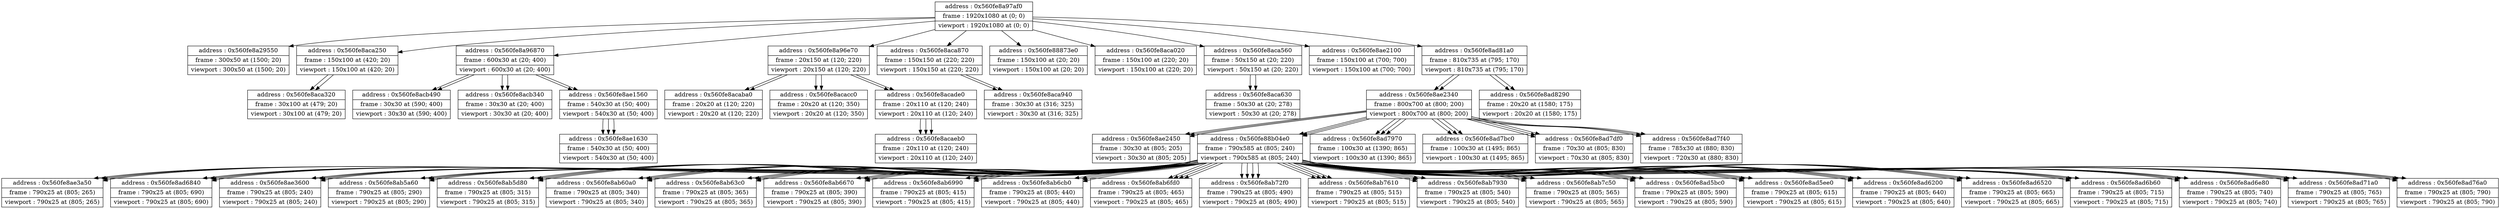 digraph {
	node [shape=record]
	node0x560fe8ae3a50 [label = "{address : 0x560fe8ae3a50 |frame : 790x25 at (805; 265) |viewport : 790x25 at (805; 265)}"];

	node0x560fe8ae2450 [label = "{address : 0x560fe8ae2450 |frame : 30x30 at (805; 205) |viewport : 30x30 at (805; 205)}"];

	node0x560fe8ad6840 [label = "{address : 0x560fe8ad6840 |frame : 790x25 at (805; 690) |viewport : 790x25 at (805; 690)}"];

	node0x560fe8a29550 [label = "{address : 0x560fe8a29550 |frame : 300x50 at (1500; 20) |viewport : 300x50 at (1500; 20)}"];

	node0x560fe8aca250 [label = "{address : 0x560fe8aca250 |frame : 150x100 at (420; 20) |viewport : 150x100 at (420; 20)}"];

	 node0x560fe8aca250 -> node0x560fe8aca320 [color=black];
	node0x560fe8aca320 [label = "{address : 0x560fe8aca320 |frame : 30x100 at (479; 20) |viewport : 30x100 at (479; 20)}"];

	node0x560fe8ae3600 [label = "{address : 0x560fe8ae3600 |frame : 790x25 at (805; 240) |viewport : 790x25 at (805; 240)}"];

	node0x560fe88b04e0 [label = "{address : 0x560fe88b04e0 |frame : 790x585 at (805; 240) |viewport : 790x585 at (805; 240)}"];

	 node0x560fe88b04e0 -> node0x560fe8ae3600 [color=black];
	node0x560fe8ae3600 [label = "{address : 0x560fe8ae3600 |frame : 790x25 at (805; 240) |viewport : 790x25 at (805; 240)}"];

	 node0x560fe88b04e0 -> node0x560fe8ae3a50 [color=black];
	node0x560fe8ae3a50 [label = "{address : 0x560fe8ae3a50 |frame : 790x25 at (805; 265) |viewport : 790x25 at (805; 265)}"];

	 node0x560fe88b04e0 -> node0x560fe8ab5a60 [color=black];
	node0x560fe8ab5a60 [label = "{address : 0x560fe8ab5a60 |frame : 790x25 at (805; 290) |viewport : 790x25 at (805; 290)}"];

	 node0x560fe88b04e0 -> node0x560fe8ab5d80 [color=black];
	node0x560fe8ab5d80 [label = "{address : 0x560fe8ab5d80 |frame : 790x25 at (805; 315) |viewport : 790x25 at (805; 315)}"];

	 node0x560fe88b04e0 -> node0x560fe8ab60a0 [color=black];
	node0x560fe8ab60a0 [label = "{address : 0x560fe8ab60a0 |frame : 790x25 at (805; 340) |viewport : 790x25 at (805; 340)}"];

	 node0x560fe88b04e0 -> node0x560fe8ab63c0 [color=black];
	node0x560fe8ab63c0 [label = "{address : 0x560fe8ab63c0 |frame : 790x25 at (805; 365) |viewport : 790x25 at (805; 365)}"];

	 node0x560fe88b04e0 -> node0x560fe8ab6670 [color=black];
	node0x560fe8ab6670 [label = "{address : 0x560fe8ab6670 |frame : 790x25 at (805; 390) |viewport : 790x25 at (805; 390)}"];

	 node0x560fe88b04e0 -> node0x560fe8ab6990 [color=black];
	node0x560fe8ab6990 [label = "{address : 0x560fe8ab6990 |frame : 790x25 at (805; 415) |viewport : 790x25 at (805; 415)}"];

	 node0x560fe88b04e0 -> node0x560fe8ab6cb0 [color=black];
	node0x560fe8ab6cb0 [label = "{address : 0x560fe8ab6cb0 |frame : 790x25 at (805; 440) |viewport : 790x25 at (805; 440)}"];

	 node0x560fe88b04e0 -> node0x560fe8ab6fd0 [color=black];
	node0x560fe8ab6fd0 [label = "{address : 0x560fe8ab6fd0 |frame : 790x25 at (805; 465) |viewport : 790x25 at (805; 465)}"];

	 node0x560fe88b04e0 -> node0x560fe8ab72f0 [color=black];
	node0x560fe8ab72f0 [label = "{address : 0x560fe8ab72f0 |frame : 790x25 at (805; 490) |viewport : 790x25 at (805; 490)}"];

	 node0x560fe88b04e0 -> node0x560fe8ab7610 [color=black];
	node0x560fe8ab7610 [label = "{address : 0x560fe8ab7610 |frame : 790x25 at (805; 515) |viewport : 790x25 at (805; 515)}"];

	 node0x560fe88b04e0 -> node0x560fe8ab7930 [color=black];
	node0x560fe8ab7930 [label = "{address : 0x560fe8ab7930 |frame : 790x25 at (805; 540) |viewport : 790x25 at (805; 540)}"];

	 node0x560fe88b04e0 -> node0x560fe8ab7c50 [color=black];
	node0x560fe8ab7c50 [label = "{address : 0x560fe8ab7c50 |frame : 790x25 at (805; 565) |viewport : 790x25 at (805; 565)}"];

	 node0x560fe88b04e0 -> node0x560fe8ad5bc0 [color=black];
	node0x560fe8ad5bc0 [label = "{address : 0x560fe8ad5bc0 |frame : 790x25 at (805; 590) |viewport : 790x25 at (805; 590)}"];

	 node0x560fe88b04e0 -> node0x560fe8ad5ee0 [color=black];
	node0x560fe8ad5ee0 [label = "{address : 0x560fe8ad5ee0 |frame : 790x25 at (805; 615) |viewport : 790x25 at (805; 615)}"];

	 node0x560fe88b04e0 -> node0x560fe8ad6200 [color=black];
	node0x560fe8ad6200 [label = "{address : 0x560fe8ad6200 |frame : 790x25 at (805; 640) |viewport : 790x25 at (805; 640)}"];

	 node0x560fe88b04e0 -> node0x560fe8ad6520 [color=black];
	node0x560fe8ad6520 [label = "{address : 0x560fe8ad6520 |frame : 790x25 at (805; 665) |viewport : 790x25 at (805; 665)}"];

	 node0x560fe88b04e0 -> node0x560fe8ad6840 [color=black];
	node0x560fe8ad6840 [label = "{address : 0x560fe8ad6840 |frame : 790x25 at (805; 690) |viewport : 790x25 at (805; 690)}"];

	 node0x560fe88b04e0 -> node0x560fe8ad6b60 [color=black];
	node0x560fe8ad6b60 [label = "{address : 0x560fe8ad6b60 |frame : 790x25 at (805; 715) |viewport : 790x25 at (805; 715)}"];

	 node0x560fe88b04e0 -> node0x560fe8ad6e80 [color=black];
	node0x560fe8ad6e80 [label = "{address : 0x560fe8ad6e80 |frame : 790x25 at (805; 740) |viewport : 790x25 at (805; 740)}"];

	 node0x560fe88b04e0 -> node0x560fe8ad71a0 [color=black];
	node0x560fe8ad71a0 [label = "{address : 0x560fe8ad71a0 |frame : 790x25 at (805; 765) |viewport : 790x25 at (805; 765)}"];

	 node0x560fe88b04e0 -> node0x560fe8ad76a0 [color=black];
	node0x560fe8ad76a0 [label = "{address : 0x560fe8ad76a0 |frame : 790x25 at (805; 790) |viewport : 790x25 at (805; 790)}"];

	node0x560fe8ae1630 [label = "{address : 0x560fe8ae1630 |frame : 540x30 at (50; 400) |viewport : 540x30 at (50; 400)}"];

	node0x560fe8ab5a60 [label = "{address : 0x560fe8ab5a60 |frame : 790x25 at (805; 290) |viewport : 790x25 at (805; 290)}"];

	node0x560fe8acb490 [label = "{address : 0x560fe8acb490 |frame : 30x30 at (590; 400) |viewport : 30x30 at (590; 400)}"];

	node0x560fe8a96870 [label = "{address : 0x560fe8a96870 |frame : 600x30 at (20; 400) |viewport : 600x30 at (20; 400)}"];

	 node0x560fe8a96870 -> node0x560fe8acb340 [color=black];
	node0x560fe8acb340 [label = "{address : 0x560fe8acb340 |frame : 30x30 at (20; 400) |viewport : 30x30 at (20; 400)}"];

	 node0x560fe8a96870 -> node0x560fe8acb490 [color=black];
	node0x560fe8acb490 [label = "{address : 0x560fe8acb490 |frame : 30x30 at (590; 400) |viewport : 30x30 at (590; 400)}"];

	 node0x560fe8a96870 -> node0x560fe8ae1560 [color=black];
	node0x560fe8ae1560 [label = "{address : 0x560fe8ae1560 |frame : 540x30 at (50; 400) |viewport : 540x30 at (50; 400)}"];

	 node0x560fe8ae1560 -> node0x560fe8ae1630 [color=black];
	node0x560fe8ae1630 [label = "{address : 0x560fe8ae1630 |frame : 540x30 at (50; 400) |viewport : 540x30 at (50; 400)}"];

	node0x560fe8a96e70 [label = "{address : 0x560fe8a96e70 |frame : 20x150 at (120; 220) |viewport : 20x150 at (120; 220)}"];

	 node0x560fe8a96e70 -> node0x560fe8acaba0 [color=black];
	node0x560fe8acaba0 [label = "{address : 0x560fe8acaba0 |frame : 20x20 at (120; 220) |viewport : 20x20 at (120; 220)}"];

	 node0x560fe8a96e70 -> node0x560fe8acacc0 [color=black];
	node0x560fe8acacc0 [label = "{address : 0x560fe8acacc0 |frame : 20x20 at (120; 350) |viewport : 20x20 at (120; 350)}"];

	 node0x560fe8a96e70 -> node0x560fe8acade0 [color=black];
	node0x560fe8acade0 [label = "{address : 0x560fe8acade0 |frame : 20x110 at (120; 240) |viewport : 20x110 at (120; 240)}"];

	 node0x560fe8acade0 -> node0x560fe8acaeb0 [color=black];
	node0x560fe8acaeb0 [label = "{address : 0x560fe8acaeb0 |frame : 20x110 at (120; 240) |viewport : 20x110 at (120; 240)}"];

	node0x560fe8aca870 [label = "{address : 0x560fe8aca870 |frame : 150x150 at (220; 220) |viewport : 150x150 at (220; 220)}"];

	 node0x560fe8aca870 -> node0x560fe8aca940 [color=black];
	node0x560fe8aca940 [label = "{address : 0x560fe8aca940 |frame : 30x30 at (316; 325) |viewport : 30x30 at (316; 325)}"];

	node0x560fe8a97af0 [label = "{address : 0x560fe8a97af0 |frame : 1920x1080 at (0; 0) |viewport : 1920x1080 at (0; 0)}"];

	 node0x560fe8a97af0 -> node0x560fe88873e0 [color=black];
	node0x560fe88873e0 [label = "{address : 0x560fe88873e0 |frame : 150x100 at (20; 20) |viewport : 150x100 at (20; 20)}"];

	 node0x560fe8a97af0 -> node0x560fe8aca020 [color=black];
	node0x560fe8aca020 [label = "{address : 0x560fe8aca020 |frame : 150x100 at (220; 20) |viewport : 150x100 at (220; 20)}"];

	 node0x560fe8a97af0 -> node0x560fe8aca250 [color=black];
	node0x560fe8aca250 [label = "{address : 0x560fe8aca250 |frame : 150x100 at (420; 20) |viewport : 150x100 at (420; 20)}"];

	 node0x560fe8aca250 -> node0x560fe8aca320 [color=black];
	node0x560fe8aca320 [label = "{address : 0x560fe8aca320 |frame : 30x100 at (479; 20) |viewport : 30x100 at (479; 20)}"];

	 node0x560fe8a97af0 -> node0x560fe8aca560 [color=black];
	node0x560fe8aca560 [label = "{address : 0x560fe8aca560 |frame : 50x150 at (20; 220) |viewport : 50x150 at (20; 220)}"];

	 node0x560fe8aca560 -> node0x560fe8aca630 [color=black];
	node0x560fe8aca630 [label = "{address : 0x560fe8aca630 |frame : 50x30 at (20; 278) |viewport : 50x30 at (20; 278)}"];

	 node0x560fe8a97af0 -> node0x560fe8aca870 [color=black];
	node0x560fe8aca870 [label = "{address : 0x560fe8aca870 |frame : 150x150 at (220; 220) |viewport : 150x150 at (220; 220)}"];

	 node0x560fe8aca870 -> node0x560fe8aca940 [color=black];
	node0x560fe8aca940 [label = "{address : 0x560fe8aca940 |frame : 30x30 at (316; 325) |viewport : 30x30 at (316; 325)}"];

	 node0x560fe8a97af0 -> node0x560fe8a96e70 [color=black];
	node0x560fe8a96e70 [label = "{address : 0x560fe8a96e70 |frame : 20x150 at (120; 220) |viewport : 20x150 at (120; 220)}"];

	 node0x560fe8a96e70 -> node0x560fe8acaba0 [color=black];
	node0x560fe8acaba0 [label = "{address : 0x560fe8acaba0 |frame : 20x20 at (120; 220) |viewport : 20x20 at (120; 220)}"];

	 node0x560fe8a96e70 -> node0x560fe8acacc0 [color=black];
	node0x560fe8acacc0 [label = "{address : 0x560fe8acacc0 |frame : 20x20 at (120; 350) |viewport : 20x20 at (120; 350)}"];

	 node0x560fe8a96e70 -> node0x560fe8acade0 [color=black];
	node0x560fe8acade0 [label = "{address : 0x560fe8acade0 |frame : 20x110 at (120; 240) |viewport : 20x110 at (120; 240)}"];

	 node0x560fe8acade0 -> node0x560fe8acaeb0 [color=black];
	node0x560fe8acaeb0 [label = "{address : 0x560fe8acaeb0 |frame : 20x110 at (120; 240) |viewport : 20x110 at (120; 240)}"];

	 node0x560fe8a97af0 -> node0x560fe8a96870 [color=black];
	node0x560fe8a96870 [label = "{address : 0x560fe8a96870 |frame : 600x30 at (20; 400) |viewport : 600x30 at (20; 400)}"];

	 node0x560fe8a96870 -> node0x560fe8acb340 [color=black];
	node0x560fe8acb340 [label = "{address : 0x560fe8acb340 |frame : 30x30 at (20; 400) |viewport : 30x30 at (20; 400)}"];

	 node0x560fe8a96870 -> node0x560fe8acb490 [color=black];
	node0x560fe8acb490 [label = "{address : 0x560fe8acb490 |frame : 30x30 at (590; 400) |viewport : 30x30 at (590; 400)}"];

	 node0x560fe8a96870 -> node0x560fe8ae1560 [color=black];
	node0x560fe8ae1560 [label = "{address : 0x560fe8ae1560 |frame : 540x30 at (50; 400) |viewport : 540x30 at (50; 400)}"];

	 node0x560fe8ae1560 -> node0x560fe8ae1630 [color=black];
	node0x560fe8ae1630 [label = "{address : 0x560fe8ae1630 |frame : 540x30 at (50; 400) |viewport : 540x30 at (50; 400)}"];

	 node0x560fe8a97af0 -> node0x560fe8a29550 [color=black];
	node0x560fe8a29550 [label = "{address : 0x560fe8a29550 |frame : 300x50 at (1500; 20) |viewport : 300x50 at (1500; 20)}"];

	 node0x560fe8a97af0 -> node0x560fe8ae2100 [color=black];
	node0x560fe8ae2100 [label = "{address : 0x560fe8ae2100 |frame : 150x100 at (700; 700) |viewport : 150x100 at (700; 700)}"];

	 node0x560fe8a97af0 -> node0x560fe8ad81a0 [color=black];
	node0x560fe8ad81a0 [label = "{address : 0x560fe8ad81a0 |frame : 810x735 at (795; 170) |viewport : 810x735 at (795; 170)}"];

	 node0x560fe8ad81a0 -> node0x560fe8ae2340 [color=black];
	node0x560fe8ae2340 [label = "{address : 0x560fe8ae2340 |frame : 800x700 at (800; 200) |viewport : 800x700 at (800; 200)}"];

	 node0x560fe8ae2340 -> node0x560fe8ae2450 [color=black];
	node0x560fe8ae2450 [label = "{address : 0x560fe8ae2450 |frame : 30x30 at (805; 205) |viewport : 30x30 at (805; 205)}"];

	 node0x560fe8ae2340 -> node0x560fe88b04e0 [color=black];
	node0x560fe88b04e0 [label = "{address : 0x560fe88b04e0 |frame : 790x585 at (805; 240) |viewport : 790x585 at (805; 240)}"];

	 node0x560fe88b04e0 -> node0x560fe8ae3600 [color=black];
	node0x560fe8ae3600 [label = "{address : 0x560fe8ae3600 |frame : 790x25 at (805; 240) |viewport : 790x25 at (805; 240)}"];

	 node0x560fe88b04e0 -> node0x560fe8ae3a50 [color=black];
	node0x560fe8ae3a50 [label = "{address : 0x560fe8ae3a50 |frame : 790x25 at (805; 265) |viewport : 790x25 at (805; 265)}"];

	 node0x560fe88b04e0 -> node0x560fe8ab5a60 [color=black];
	node0x560fe8ab5a60 [label = "{address : 0x560fe8ab5a60 |frame : 790x25 at (805; 290) |viewport : 790x25 at (805; 290)}"];

	 node0x560fe88b04e0 -> node0x560fe8ab5d80 [color=black];
	node0x560fe8ab5d80 [label = "{address : 0x560fe8ab5d80 |frame : 790x25 at (805; 315) |viewport : 790x25 at (805; 315)}"];

	 node0x560fe88b04e0 -> node0x560fe8ab60a0 [color=black];
	node0x560fe8ab60a0 [label = "{address : 0x560fe8ab60a0 |frame : 790x25 at (805; 340) |viewport : 790x25 at (805; 340)}"];

	 node0x560fe88b04e0 -> node0x560fe8ab63c0 [color=black];
	node0x560fe8ab63c0 [label = "{address : 0x560fe8ab63c0 |frame : 790x25 at (805; 365) |viewport : 790x25 at (805; 365)}"];

	 node0x560fe88b04e0 -> node0x560fe8ab6670 [color=black];
	node0x560fe8ab6670 [label = "{address : 0x560fe8ab6670 |frame : 790x25 at (805; 390) |viewport : 790x25 at (805; 390)}"];

	 node0x560fe88b04e0 -> node0x560fe8ab6990 [color=black];
	node0x560fe8ab6990 [label = "{address : 0x560fe8ab6990 |frame : 790x25 at (805; 415) |viewport : 790x25 at (805; 415)}"];

	 node0x560fe88b04e0 -> node0x560fe8ab6cb0 [color=black];
	node0x560fe8ab6cb0 [label = "{address : 0x560fe8ab6cb0 |frame : 790x25 at (805; 440) |viewport : 790x25 at (805; 440)}"];

	 node0x560fe88b04e0 -> node0x560fe8ab6fd0 [color=black];
	node0x560fe8ab6fd0 [label = "{address : 0x560fe8ab6fd0 |frame : 790x25 at (805; 465) |viewport : 790x25 at (805; 465)}"];

	 node0x560fe88b04e0 -> node0x560fe8ab72f0 [color=black];
	node0x560fe8ab72f0 [label = "{address : 0x560fe8ab72f0 |frame : 790x25 at (805; 490) |viewport : 790x25 at (805; 490)}"];

	 node0x560fe88b04e0 -> node0x560fe8ab7610 [color=black];
	node0x560fe8ab7610 [label = "{address : 0x560fe8ab7610 |frame : 790x25 at (805; 515) |viewport : 790x25 at (805; 515)}"];

	 node0x560fe88b04e0 -> node0x560fe8ab7930 [color=black];
	node0x560fe8ab7930 [label = "{address : 0x560fe8ab7930 |frame : 790x25 at (805; 540) |viewport : 790x25 at (805; 540)}"];

	 node0x560fe88b04e0 -> node0x560fe8ab7c50 [color=black];
	node0x560fe8ab7c50 [label = "{address : 0x560fe8ab7c50 |frame : 790x25 at (805; 565) |viewport : 790x25 at (805; 565)}"];

	 node0x560fe88b04e0 -> node0x560fe8ad5bc0 [color=black];
	node0x560fe8ad5bc0 [label = "{address : 0x560fe8ad5bc0 |frame : 790x25 at (805; 590) |viewport : 790x25 at (805; 590)}"];

	 node0x560fe88b04e0 -> node0x560fe8ad5ee0 [color=black];
	node0x560fe8ad5ee0 [label = "{address : 0x560fe8ad5ee0 |frame : 790x25 at (805; 615) |viewport : 790x25 at (805; 615)}"];

	 node0x560fe88b04e0 -> node0x560fe8ad6200 [color=black];
	node0x560fe8ad6200 [label = "{address : 0x560fe8ad6200 |frame : 790x25 at (805; 640) |viewport : 790x25 at (805; 640)}"];

	 node0x560fe88b04e0 -> node0x560fe8ad6520 [color=black];
	node0x560fe8ad6520 [label = "{address : 0x560fe8ad6520 |frame : 790x25 at (805; 665) |viewport : 790x25 at (805; 665)}"];

	 node0x560fe88b04e0 -> node0x560fe8ad6840 [color=black];
	node0x560fe8ad6840 [label = "{address : 0x560fe8ad6840 |frame : 790x25 at (805; 690) |viewport : 790x25 at (805; 690)}"];

	 node0x560fe88b04e0 -> node0x560fe8ad6b60 [color=black];
	node0x560fe8ad6b60 [label = "{address : 0x560fe8ad6b60 |frame : 790x25 at (805; 715) |viewport : 790x25 at (805; 715)}"];

	 node0x560fe88b04e0 -> node0x560fe8ad6e80 [color=black];
	node0x560fe8ad6e80 [label = "{address : 0x560fe8ad6e80 |frame : 790x25 at (805; 740) |viewport : 790x25 at (805; 740)}"];

	 node0x560fe88b04e0 -> node0x560fe8ad71a0 [color=black];
	node0x560fe8ad71a0 [label = "{address : 0x560fe8ad71a0 |frame : 790x25 at (805; 765) |viewport : 790x25 at (805; 765)}"];

	 node0x560fe88b04e0 -> node0x560fe8ad76a0 [color=black];
	node0x560fe8ad76a0 [label = "{address : 0x560fe8ad76a0 |frame : 790x25 at (805; 790) |viewport : 790x25 at (805; 790)}"];

	 node0x560fe8ae2340 -> node0x560fe8ad7970 [color=black];
	node0x560fe8ad7970 [label = "{address : 0x560fe8ad7970 |frame : 100x30 at (1390; 865) |viewport : 100x30 at (1390; 865)}"];

	 node0x560fe8ae2340 -> node0x560fe8ad7bc0 [color=black];
	node0x560fe8ad7bc0 [label = "{address : 0x560fe8ad7bc0 |frame : 100x30 at (1495; 865) |viewport : 100x30 at (1495; 865)}"];

	 node0x560fe8ae2340 -> node0x560fe8ad7df0 [color=black];
	node0x560fe8ad7df0 [label = "{address : 0x560fe8ad7df0 |frame : 70x30 at (805; 830) |viewport : 70x30 at (805; 830)}"];

	 node0x560fe8ae2340 -> node0x560fe8ad7f40 [color=black];
	node0x560fe8ad7f40 [label = "{address : 0x560fe8ad7f40 |frame : 785x30 at (880; 830) |viewport : 720x30 at (880; 830)}"];

	 node0x560fe8ad81a0 -> node0x560fe8ad8290 [color=black];
	node0x560fe8ad8290 [label = "{address : 0x560fe8ad8290 |frame : 20x20 at (1580; 175) |viewport : 20x20 at (1580; 175)}"];

	node0x560fe8aca630 [label = "{address : 0x560fe8aca630 |frame : 50x30 at (20; 278) |viewport : 50x30 at (20; 278)}"];

	node0x560fe8ad71a0 [label = "{address : 0x560fe8ad71a0 |frame : 790x25 at (805; 765) |viewport : 790x25 at (805; 765)}"];

	node0x560fe8acacc0 [label = "{address : 0x560fe8acacc0 |frame : 20x20 at (120; 350) |viewport : 20x20 at (120; 350)}"];

	node0x560fe8ad6520 [label = "{address : 0x560fe8ad6520 |frame : 790x25 at (805; 665) |viewport : 790x25 at (805; 665)}"];

	node0x560fe8ae2100 [label = "{address : 0x560fe8ae2100 |frame : 150x100 at (700; 700) |viewport : 150x100 at (700; 700)}"];

	node0x560fe8ad6b60 [label = "{address : 0x560fe8ad6b60 |frame : 790x25 at (805; 715) |viewport : 790x25 at (805; 715)}"];

	node0x560fe8ab6cb0 [label = "{address : 0x560fe8ab6cb0 |frame : 790x25 at (805; 440) |viewport : 790x25 at (805; 440)}"];

	node0x560fe8aca940 [label = "{address : 0x560fe8aca940 |frame : 30x30 at (316; 325) |viewport : 30x30 at (316; 325)}"];

	node0x560fe8aca560 [label = "{address : 0x560fe8aca560 |frame : 50x150 at (20; 220) |viewport : 50x150 at (20; 220)}"];

	 node0x560fe8aca560 -> node0x560fe8aca630 [color=black];
	node0x560fe8aca630 [label = "{address : 0x560fe8aca630 |frame : 50x30 at (20; 278) |viewport : 50x30 at (20; 278)}"];

	node0x560fe8ab6fd0 [label = "{address : 0x560fe8ab6fd0 |frame : 790x25 at (805; 465) |viewport : 790x25 at (805; 465)}"];

	node0x560fe8acaeb0 [label = "{address : 0x560fe8acaeb0 |frame : 20x110 at (120; 240) |viewport : 20x110 at (120; 240)}"];

	node0x560fe8acade0 [label = "{address : 0x560fe8acade0 |frame : 20x110 at (120; 240) |viewport : 20x110 at (120; 240)}"];

	 node0x560fe8acade0 -> node0x560fe8acaeb0 [color=black];
	node0x560fe8acaeb0 [label = "{address : 0x560fe8acaeb0 |frame : 20x110 at (120; 240) |viewport : 20x110 at (120; 240)}"];

	node0x560fe8ad5ee0 [label = "{address : 0x560fe8ad5ee0 |frame : 790x25 at (805; 615) |viewport : 790x25 at (805; 615)}"];

	node0x560fe88873e0 [label = "{address : 0x560fe88873e0 |frame : 150x100 at (20; 20) |viewport : 150x100 at (20; 20)}"];

	node0x560fe8ab5d80 [label = "{address : 0x560fe8ab5d80 |frame : 790x25 at (805; 315) |viewport : 790x25 at (805; 315)}"];

	node0x560fe8ad7f40 [label = "{address : 0x560fe8ad7f40 |frame : 785x30 at (880; 830) |viewport : 720x30 at (880; 830)}"];

	node0x560fe8ab60a0 [label = "{address : 0x560fe8ab60a0 |frame : 790x25 at (805; 340) |viewport : 790x25 at (805; 340)}"];

	node0x560fe8ab63c0 [label = "{address : 0x560fe8ab63c0 |frame : 790x25 at (805; 365) |viewport : 790x25 at (805; 365)}"];

	node0x560fe8ab6670 [label = "{address : 0x560fe8ab6670 |frame : 790x25 at (805; 390) |viewport : 790x25 at (805; 390)}"];

	node0x560fe8aca320 [label = "{address : 0x560fe8aca320 |frame : 30x100 at (479; 20) |viewport : 30x100 at (479; 20)}"];

	node0x560fe8ad7970 [label = "{address : 0x560fe8ad7970 |frame : 100x30 at (1390; 865) |viewport : 100x30 at (1390; 865)}"];

	node0x560fe8ab6990 [label = "{address : 0x560fe8ab6990 |frame : 790x25 at (805; 415) |viewport : 790x25 at (805; 415)}"];

	node0x560fe8ab72f0 [label = "{address : 0x560fe8ab72f0 |frame : 790x25 at (805; 490) |viewport : 790x25 at (805; 490)}"];

	node0x560fe8acaba0 [label = "{address : 0x560fe8acaba0 |frame : 20x20 at (120; 220) |viewport : 20x20 at (120; 220)}"];

	node0x560fe8ab7610 [label = "{address : 0x560fe8ab7610 |frame : 790x25 at (805; 515) |viewport : 790x25 at (805; 515)}"];

	node0x560fe8ae1560 [label = "{address : 0x560fe8ae1560 |frame : 540x30 at (50; 400) |viewport : 540x30 at (50; 400)}"];

	 node0x560fe8ae1560 -> node0x560fe8ae1630 [color=black];
	node0x560fe8ae1630 [label = "{address : 0x560fe8ae1630 |frame : 540x30 at (50; 400) |viewport : 540x30 at (50; 400)}"];

	node0x560fe8ad76a0 [label = "{address : 0x560fe8ad76a0 |frame : 790x25 at (805; 790) |viewport : 790x25 at (805; 790)}"];

	node0x560fe8ab7930 [label = "{address : 0x560fe8ab7930 |frame : 790x25 at (805; 540) |viewport : 790x25 at (805; 540)}"];

	node0x560fe8ab7c50 [label = "{address : 0x560fe8ab7c50 |frame : 790x25 at (805; 565) |viewport : 790x25 at (805; 565)}"];

	node0x560fe8ad5bc0 [label = "{address : 0x560fe8ad5bc0 |frame : 790x25 at (805; 590) |viewport : 790x25 at (805; 590)}"];

	node0x560fe8ad6200 [label = "{address : 0x560fe8ad6200 |frame : 790x25 at (805; 640) |viewport : 790x25 at (805; 640)}"];

	node0x560fe8aca020 [label = "{address : 0x560fe8aca020 |frame : 150x100 at (220; 20) |viewport : 150x100 at (220; 20)}"];

	node0x560fe8ad6e80 [label = "{address : 0x560fe8ad6e80 |frame : 790x25 at (805; 740) |viewport : 790x25 at (805; 740)}"];

	node0x560fe8ad7bc0 [label = "{address : 0x560fe8ad7bc0 |frame : 100x30 at (1495; 865) |viewport : 100x30 at (1495; 865)}"];

	node0x560fe8ad7df0 [label = "{address : 0x560fe8ad7df0 |frame : 70x30 at (805; 830) |viewport : 70x30 at (805; 830)}"];

	node0x560fe8acb340 [label = "{address : 0x560fe8acb340 |frame : 30x30 at (20; 400) |viewport : 30x30 at (20; 400)}"];

	node0x560fe8ad81a0 [label = "{address : 0x560fe8ad81a0 |frame : 810x735 at (795; 170) |viewport : 810x735 at (795; 170)}"];

	 node0x560fe8ad81a0 -> node0x560fe8ae2340 [color=black];
	node0x560fe8ae2340 [label = "{address : 0x560fe8ae2340 |frame : 800x700 at (800; 200) |viewport : 800x700 at (800; 200)}"];

	 node0x560fe8ae2340 -> node0x560fe8ae2450 [color=black];
	node0x560fe8ae2450 [label = "{address : 0x560fe8ae2450 |frame : 30x30 at (805; 205) |viewport : 30x30 at (805; 205)}"];

	 node0x560fe8ae2340 -> node0x560fe88b04e0 [color=black];
	node0x560fe88b04e0 [label = "{address : 0x560fe88b04e0 |frame : 790x585 at (805; 240) |viewport : 790x585 at (805; 240)}"];

	 node0x560fe88b04e0 -> node0x560fe8ae3600 [color=black];
	node0x560fe8ae3600 [label = "{address : 0x560fe8ae3600 |frame : 790x25 at (805; 240) |viewport : 790x25 at (805; 240)}"];

	 node0x560fe88b04e0 -> node0x560fe8ae3a50 [color=black];
	node0x560fe8ae3a50 [label = "{address : 0x560fe8ae3a50 |frame : 790x25 at (805; 265) |viewport : 790x25 at (805; 265)}"];

	 node0x560fe88b04e0 -> node0x560fe8ab5a60 [color=black];
	node0x560fe8ab5a60 [label = "{address : 0x560fe8ab5a60 |frame : 790x25 at (805; 290) |viewport : 790x25 at (805; 290)}"];

	 node0x560fe88b04e0 -> node0x560fe8ab5d80 [color=black];
	node0x560fe8ab5d80 [label = "{address : 0x560fe8ab5d80 |frame : 790x25 at (805; 315) |viewport : 790x25 at (805; 315)}"];

	 node0x560fe88b04e0 -> node0x560fe8ab60a0 [color=black];
	node0x560fe8ab60a0 [label = "{address : 0x560fe8ab60a0 |frame : 790x25 at (805; 340) |viewport : 790x25 at (805; 340)}"];

	 node0x560fe88b04e0 -> node0x560fe8ab63c0 [color=black];
	node0x560fe8ab63c0 [label = "{address : 0x560fe8ab63c0 |frame : 790x25 at (805; 365) |viewport : 790x25 at (805; 365)}"];

	 node0x560fe88b04e0 -> node0x560fe8ab6670 [color=black];
	node0x560fe8ab6670 [label = "{address : 0x560fe8ab6670 |frame : 790x25 at (805; 390) |viewport : 790x25 at (805; 390)}"];

	 node0x560fe88b04e0 -> node0x560fe8ab6990 [color=black];
	node0x560fe8ab6990 [label = "{address : 0x560fe8ab6990 |frame : 790x25 at (805; 415) |viewport : 790x25 at (805; 415)}"];

	 node0x560fe88b04e0 -> node0x560fe8ab6cb0 [color=black];
	node0x560fe8ab6cb0 [label = "{address : 0x560fe8ab6cb0 |frame : 790x25 at (805; 440) |viewport : 790x25 at (805; 440)}"];

	 node0x560fe88b04e0 -> node0x560fe8ab6fd0 [color=black];
	node0x560fe8ab6fd0 [label = "{address : 0x560fe8ab6fd0 |frame : 790x25 at (805; 465) |viewport : 790x25 at (805; 465)}"];

	 node0x560fe88b04e0 -> node0x560fe8ab72f0 [color=black];
	node0x560fe8ab72f0 [label = "{address : 0x560fe8ab72f0 |frame : 790x25 at (805; 490) |viewport : 790x25 at (805; 490)}"];

	 node0x560fe88b04e0 -> node0x560fe8ab7610 [color=black];
	node0x560fe8ab7610 [label = "{address : 0x560fe8ab7610 |frame : 790x25 at (805; 515) |viewport : 790x25 at (805; 515)}"];

	 node0x560fe88b04e0 -> node0x560fe8ab7930 [color=black];
	node0x560fe8ab7930 [label = "{address : 0x560fe8ab7930 |frame : 790x25 at (805; 540) |viewport : 790x25 at (805; 540)}"];

	 node0x560fe88b04e0 -> node0x560fe8ab7c50 [color=black];
	node0x560fe8ab7c50 [label = "{address : 0x560fe8ab7c50 |frame : 790x25 at (805; 565) |viewport : 790x25 at (805; 565)}"];

	 node0x560fe88b04e0 -> node0x560fe8ad5bc0 [color=black];
	node0x560fe8ad5bc0 [label = "{address : 0x560fe8ad5bc0 |frame : 790x25 at (805; 590) |viewport : 790x25 at (805; 590)}"];

	 node0x560fe88b04e0 -> node0x560fe8ad5ee0 [color=black];
	node0x560fe8ad5ee0 [label = "{address : 0x560fe8ad5ee0 |frame : 790x25 at (805; 615) |viewport : 790x25 at (805; 615)}"];

	 node0x560fe88b04e0 -> node0x560fe8ad6200 [color=black];
	node0x560fe8ad6200 [label = "{address : 0x560fe8ad6200 |frame : 790x25 at (805; 640) |viewport : 790x25 at (805; 640)}"];

	 node0x560fe88b04e0 -> node0x560fe8ad6520 [color=black];
	node0x560fe8ad6520 [label = "{address : 0x560fe8ad6520 |frame : 790x25 at (805; 665) |viewport : 790x25 at (805; 665)}"];

	 node0x560fe88b04e0 -> node0x560fe8ad6840 [color=black];
	node0x560fe8ad6840 [label = "{address : 0x560fe8ad6840 |frame : 790x25 at (805; 690) |viewport : 790x25 at (805; 690)}"];

	 node0x560fe88b04e0 -> node0x560fe8ad6b60 [color=black];
	node0x560fe8ad6b60 [label = "{address : 0x560fe8ad6b60 |frame : 790x25 at (805; 715) |viewport : 790x25 at (805; 715)}"];

	 node0x560fe88b04e0 -> node0x560fe8ad6e80 [color=black];
	node0x560fe8ad6e80 [label = "{address : 0x560fe8ad6e80 |frame : 790x25 at (805; 740) |viewport : 790x25 at (805; 740)}"];

	 node0x560fe88b04e0 -> node0x560fe8ad71a0 [color=black];
	node0x560fe8ad71a0 [label = "{address : 0x560fe8ad71a0 |frame : 790x25 at (805; 765) |viewport : 790x25 at (805; 765)}"];

	 node0x560fe88b04e0 -> node0x560fe8ad76a0 [color=black];
	node0x560fe8ad76a0 [label = "{address : 0x560fe8ad76a0 |frame : 790x25 at (805; 790) |viewport : 790x25 at (805; 790)}"];

	 node0x560fe8ae2340 -> node0x560fe8ad7970 [color=black];
	node0x560fe8ad7970 [label = "{address : 0x560fe8ad7970 |frame : 100x30 at (1390; 865) |viewport : 100x30 at (1390; 865)}"];

	 node0x560fe8ae2340 -> node0x560fe8ad7bc0 [color=black];
	node0x560fe8ad7bc0 [label = "{address : 0x560fe8ad7bc0 |frame : 100x30 at (1495; 865) |viewport : 100x30 at (1495; 865)}"];

	 node0x560fe8ae2340 -> node0x560fe8ad7df0 [color=black];
	node0x560fe8ad7df0 [label = "{address : 0x560fe8ad7df0 |frame : 70x30 at (805; 830) |viewport : 70x30 at (805; 830)}"];

	 node0x560fe8ae2340 -> node0x560fe8ad7f40 [color=black];
	node0x560fe8ad7f40 [label = "{address : 0x560fe8ad7f40 |frame : 785x30 at (880; 830) |viewport : 720x30 at (880; 830)}"];

	 node0x560fe8ad81a0 -> node0x560fe8ad8290 [color=black];
	node0x560fe8ad8290 [label = "{address : 0x560fe8ad8290 |frame : 20x20 at (1580; 175) |viewport : 20x20 at (1580; 175)}"];

	node0x560fe8ae2340 [label = "{address : 0x560fe8ae2340 |frame : 800x700 at (800; 200) |viewport : 800x700 at (800; 200)}"];

	 node0x560fe8ae2340 -> node0x560fe8ae2450 [color=black];
	node0x560fe8ae2450 [label = "{address : 0x560fe8ae2450 |frame : 30x30 at (805; 205) |viewport : 30x30 at (805; 205)}"];

	 node0x560fe8ae2340 -> node0x560fe88b04e0 [color=black];
	node0x560fe88b04e0 [label = "{address : 0x560fe88b04e0 |frame : 790x585 at (805; 240) |viewport : 790x585 at (805; 240)}"];

	 node0x560fe88b04e0 -> node0x560fe8ae3600 [color=black];
	node0x560fe8ae3600 [label = "{address : 0x560fe8ae3600 |frame : 790x25 at (805; 240) |viewport : 790x25 at (805; 240)}"];

	 node0x560fe88b04e0 -> node0x560fe8ae3a50 [color=black];
	node0x560fe8ae3a50 [label = "{address : 0x560fe8ae3a50 |frame : 790x25 at (805; 265) |viewport : 790x25 at (805; 265)}"];

	 node0x560fe88b04e0 -> node0x560fe8ab5a60 [color=black];
	node0x560fe8ab5a60 [label = "{address : 0x560fe8ab5a60 |frame : 790x25 at (805; 290) |viewport : 790x25 at (805; 290)}"];

	 node0x560fe88b04e0 -> node0x560fe8ab5d80 [color=black];
	node0x560fe8ab5d80 [label = "{address : 0x560fe8ab5d80 |frame : 790x25 at (805; 315) |viewport : 790x25 at (805; 315)}"];

	 node0x560fe88b04e0 -> node0x560fe8ab60a0 [color=black];
	node0x560fe8ab60a0 [label = "{address : 0x560fe8ab60a0 |frame : 790x25 at (805; 340) |viewport : 790x25 at (805; 340)}"];

	 node0x560fe88b04e0 -> node0x560fe8ab63c0 [color=black];
	node0x560fe8ab63c0 [label = "{address : 0x560fe8ab63c0 |frame : 790x25 at (805; 365) |viewport : 790x25 at (805; 365)}"];

	 node0x560fe88b04e0 -> node0x560fe8ab6670 [color=black];
	node0x560fe8ab6670 [label = "{address : 0x560fe8ab6670 |frame : 790x25 at (805; 390) |viewport : 790x25 at (805; 390)}"];

	 node0x560fe88b04e0 -> node0x560fe8ab6990 [color=black];
	node0x560fe8ab6990 [label = "{address : 0x560fe8ab6990 |frame : 790x25 at (805; 415) |viewport : 790x25 at (805; 415)}"];

	 node0x560fe88b04e0 -> node0x560fe8ab6cb0 [color=black];
	node0x560fe8ab6cb0 [label = "{address : 0x560fe8ab6cb0 |frame : 790x25 at (805; 440) |viewport : 790x25 at (805; 440)}"];

	 node0x560fe88b04e0 -> node0x560fe8ab6fd0 [color=black];
	node0x560fe8ab6fd0 [label = "{address : 0x560fe8ab6fd0 |frame : 790x25 at (805; 465) |viewport : 790x25 at (805; 465)}"];

	 node0x560fe88b04e0 -> node0x560fe8ab72f0 [color=black];
	node0x560fe8ab72f0 [label = "{address : 0x560fe8ab72f0 |frame : 790x25 at (805; 490) |viewport : 790x25 at (805; 490)}"];

	 node0x560fe88b04e0 -> node0x560fe8ab7610 [color=black];
	node0x560fe8ab7610 [label = "{address : 0x560fe8ab7610 |frame : 790x25 at (805; 515) |viewport : 790x25 at (805; 515)}"];

	 node0x560fe88b04e0 -> node0x560fe8ab7930 [color=black];
	node0x560fe8ab7930 [label = "{address : 0x560fe8ab7930 |frame : 790x25 at (805; 540) |viewport : 790x25 at (805; 540)}"];

	 node0x560fe88b04e0 -> node0x560fe8ab7c50 [color=black];
	node0x560fe8ab7c50 [label = "{address : 0x560fe8ab7c50 |frame : 790x25 at (805; 565) |viewport : 790x25 at (805; 565)}"];

	 node0x560fe88b04e0 -> node0x560fe8ad5bc0 [color=black];
	node0x560fe8ad5bc0 [label = "{address : 0x560fe8ad5bc0 |frame : 790x25 at (805; 590) |viewport : 790x25 at (805; 590)}"];

	 node0x560fe88b04e0 -> node0x560fe8ad5ee0 [color=black];
	node0x560fe8ad5ee0 [label = "{address : 0x560fe8ad5ee0 |frame : 790x25 at (805; 615) |viewport : 790x25 at (805; 615)}"];

	 node0x560fe88b04e0 -> node0x560fe8ad6200 [color=black];
	node0x560fe8ad6200 [label = "{address : 0x560fe8ad6200 |frame : 790x25 at (805; 640) |viewport : 790x25 at (805; 640)}"];

	 node0x560fe88b04e0 -> node0x560fe8ad6520 [color=black];
	node0x560fe8ad6520 [label = "{address : 0x560fe8ad6520 |frame : 790x25 at (805; 665) |viewport : 790x25 at (805; 665)}"];

	 node0x560fe88b04e0 -> node0x560fe8ad6840 [color=black];
	node0x560fe8ad6840 [label = "{address : 0x560fe8ad6840 |frame : 790x25 at (805; 690) |viewport : 790x25 at (805; 690)}"];

	 node0x560fe88b04e0 -> node0x560fe8ad6b60 [color=black];
	node0x560fe8ad6b60 [label = "{address : 0x560fe8ad6b60 |frame : 790x25 at (805; 715) |viewport : 790x25 at (805; 715)}"];

	 node0x560fe88b04e0 -> node0x560fe8ad6e80 [color=black];
	node0x560fe8ad6e80 [label = "{address : 0x560fe8ad6e80 |frame : 790x25 at (805; 740) |viewport : 790x25 at (805; 740)}"];

	 node0x560fe88b04e0 -> node0x560fe8ad71a0 [color=black];
	node0x560fe8ad71a0 [label = "{address : 0x560fe8ad71a0 |frame : 790x25 at (805; 765) |viewport : 790x25 at (805; 765)}"];

	 node0x560fe88b04e0 -> node0x560fe8ad76a0 [color=black];
	node0x560fe8ad76a0 [label = "{address : 0x560fe8ad76a0 |frame : 790x25 at (805; 790) |viewport : 790x25 at (805; 790)}"];

	 node0x560fe8ae2340 -> node0x560fe8ad7970 [color=black];
	node0x560fe8ad7970 [label = "{address : 0x560fe8ad7970 |frame : 100x30 at (1390; 865) |viewport : 100x30 at (1390; 865)}"];

	 node0x560fe8ae2340 -> node0x560fe8ad7bc0 [color=black];
	node0x560fe8ad7bc0 [label = "{address : 0x560fe8ad7bc0 |frame : 100x30 at (1495; 865) |viewport : 100x30 at (1495; 865)}"];

	 node0x560fe8ae2340 -> node0x560fe8ad7df0 [color=black];
	node0x560fe8ad7df0 [label = "{address : 0x560fe8ad7df0 |frame : 70x30 at (805; 830) |viewport : 70x30 at (805; 830)}"];

	 node0x560fe8ae2340 -> node0x560fe8ad7f40 [color=black];
	node0x560fe8ad7f40 [label = "{address : 0x560fe8ad7f40 |frame : 785x30 at (880; 830) |viewport : 720x30 at (880; 830)}"];

	node0x560fe8ad8290 [label = "{address : 0x560fe8ad8290 |frame : 20x20 at (1580; 175) |viewport : 20x20 at (1580; 175)}"];

}
